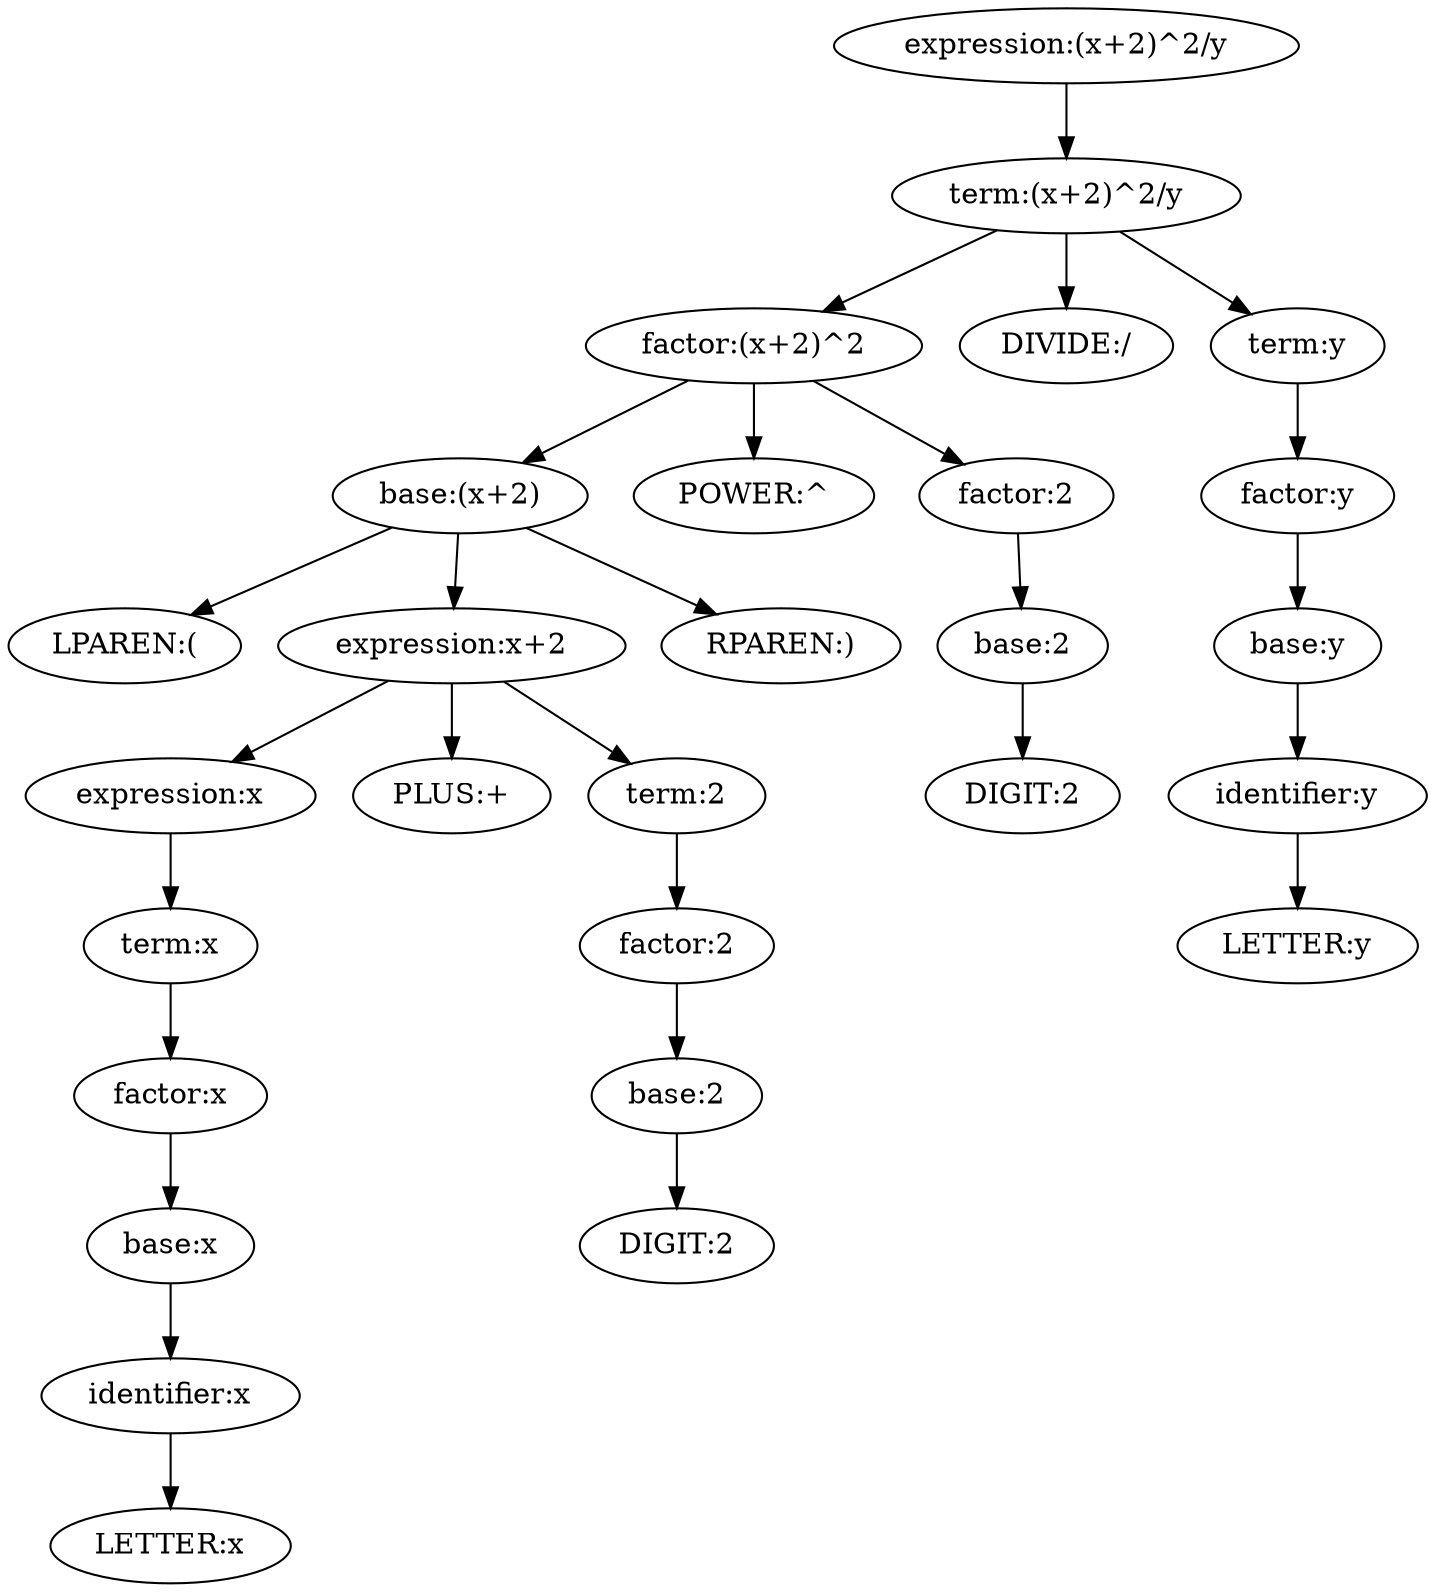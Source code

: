 digraph {
	1 [label="expression:(x+2)^2/y"]
	2 [label="term:(x+2)^2/y"]
	3 [label="factor:(x+2)^2"]
	4 [label="base:(x+2)"]
	5 [label="LPAREN:("]
	4 -> 5
	6 [label="expression:x+2"]
	7 [label="expression:x"]
	8 [label="term:x"]
	9 [label="factor:x"]
	10 [label="base:x"]
	11 [label="identifier:x"]
	12 [label="LETTER:x"]
	11 -> 12
	10 -> 11
	9 -> 10
	8 -> 9
	7 -> 8
	6 -> 7
	13 [label="PLUS:+"]
	6 -> 13
	14 [label="term:2"]
	15 [label="factor:2"]
	16 [label="base:2"]
	17 [label="DIGIT:2"]
	16 -> 17
	15 -> 16
	14 -> 15
	6 -> 14
	4 -> 6
	18 [label="RPAREN:)"]
	4 -> 18
	3 -> 4
	19 [label="POWER:^"]
	3 -> 19
	20 [label="factor:2"]
	21 [label="base:2"]
	22 [label="DIGIT:2"]
	21 -> 22
	20 -> 21
	3 -> 20
	2 -> 3
	23 [label="DIVIDE:/"]
	2 -> 23
	24 [label="term:y"]
	25 [label="factor:y"]
	26 [label="base:y"]
	27 [label="identifier:y"]
	28 [label="LETTER:y"]
	27 -> 28
	26 -> 27
	25 -> 26
	24 -> 25
	2 -> 24
	1 -> 2
}
